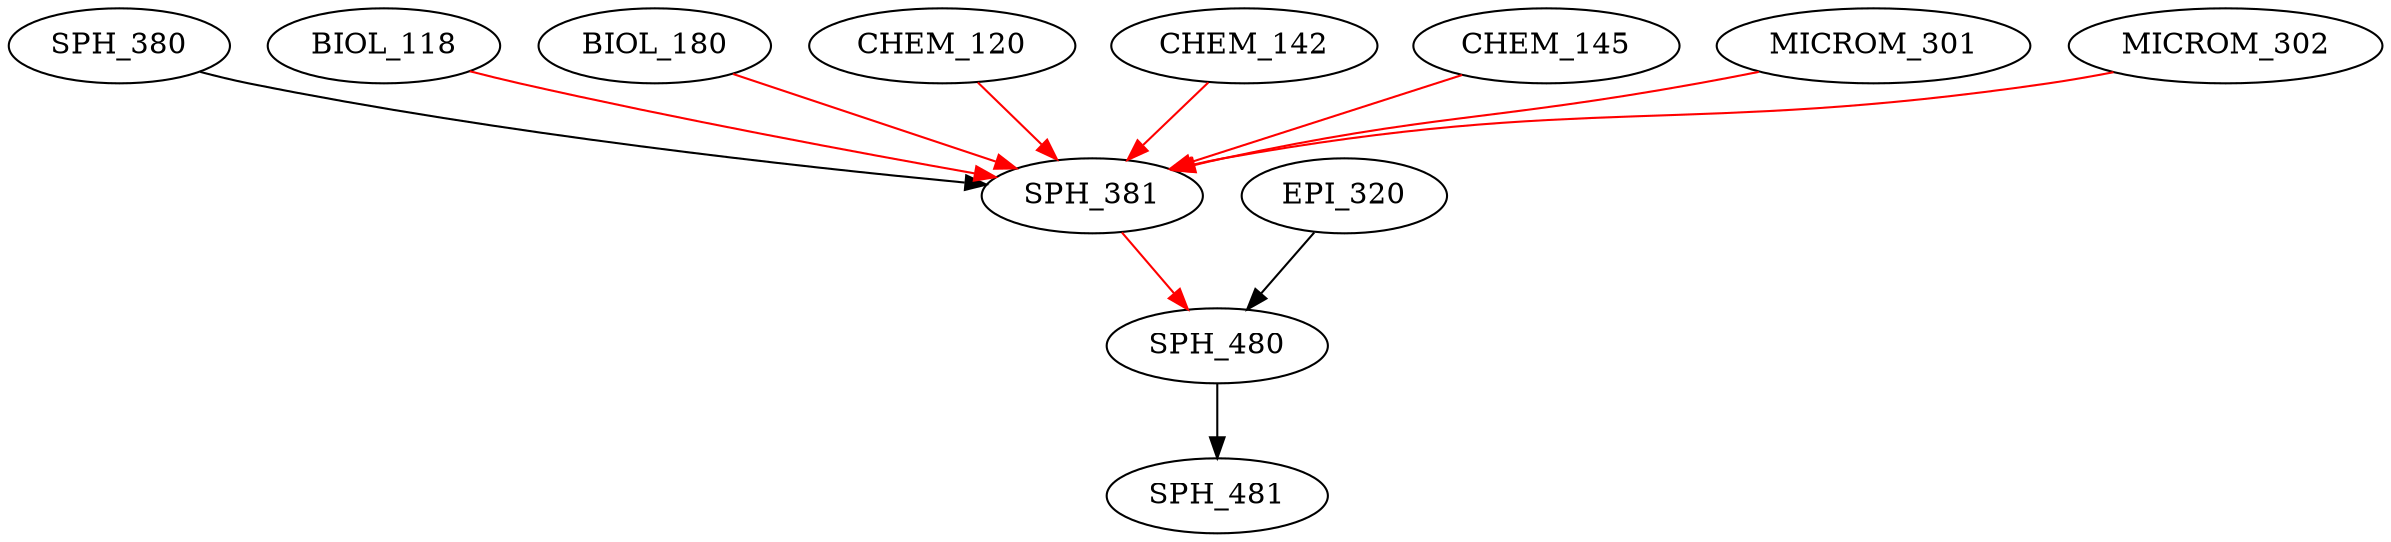 digraph G {
    edge [color=black];
    SPH_380 -> SPH_381;
    edge [color=red];
    BIOL_118 -> SPH_381;
    BIOL_180 -> SPH_381;
    CHEM_120 -> SPH_381;
    CHEM_142 -> SPH_381;
    CHEM_145 -> SPH_381;
    MICROM_301 -> SPH_381;
    MICROM_302 -> SPH_381;
    edge [color=black];
    EPI_320 -> SPH_480;
    edge [color=red];
    SPH_381 -> SPH_480;
    edge [color=black];
    SPH_480 -> SPH_481;
}
